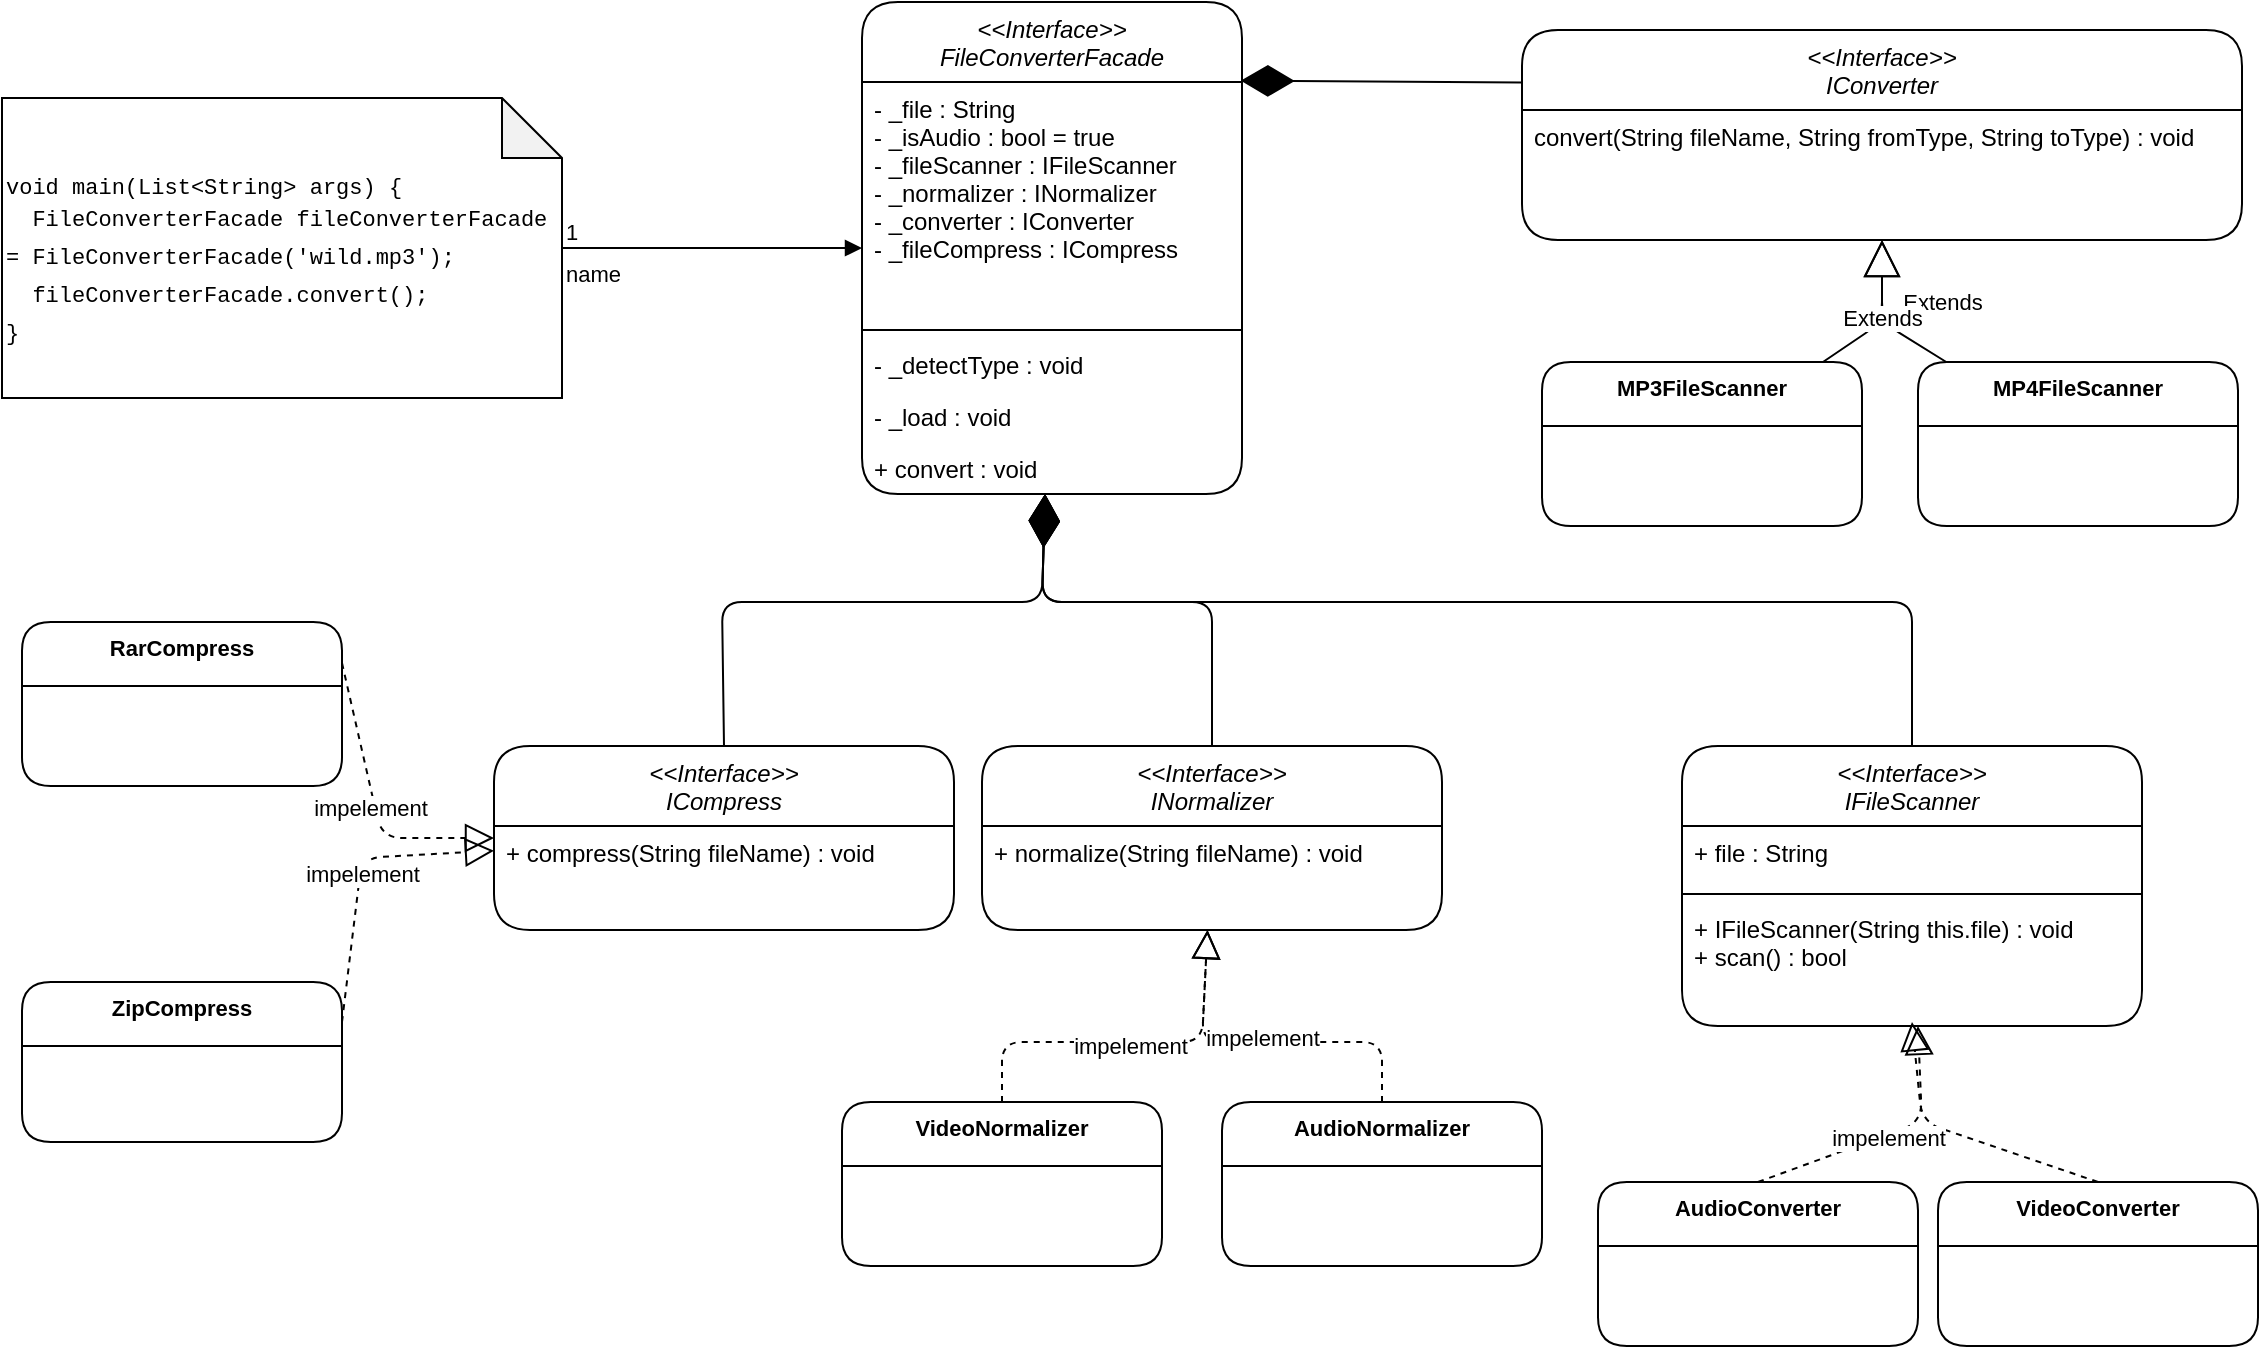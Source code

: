<mxfile version="17.1.5" type="device"><diagram id="C5RBs43oDa-KdzZeNtuy" name="Page-1"><mxGraphModel dx="2310" dy="781" grid="1" gridSize="10" guides="1" tooltips="1" connect="1" arrows="1" fold="1" page="1" pageScale="1" pageWidth="827" pageHeight="1169" background="#ffffff" math="0" shadow="0"><root><mxCell id="WIyWlLk6GJQsqaUBKTNV-0"/><mxCell id="WIyWlLk6GJQsqaUBKTNV-1" parent="WIyWlLk6GJQsqaUBKTNV-0"/><mxCell id="zkfFHV4jXpPFQw0GAbJ--0" value="&lt;&lt;Interface&gt;&gt;&#10;FileConverterFacade" style="swimlane;fontStyle=2;align=center;verticalAlign=top;childLayout=stackLayout;horizontal=1;startSize=40;horizontalStack=0;resizeParent=1;resizeLast=0;collapsible=1;marginBottom=0;rounded=1;shadow=0;strokeWidth=1;" parent="WIyWlLk6GJQsqaUBKTNV-1" vertex="1"><mxGeometry x="220" y="120" width="190" height="246" as="geometry"><mxRectangle x="230" y="140" width="160" height="26" as="alternateBounds"/></mxGeometry></mxCell><mxCell id="zkfFHV4jXpPFQw0GAbJ--3" value="- _file : String &#10;- _isAudio : bool = true&#10;- _fileScanner : IFileScanner&#10;- _normalizer : INormalizer &#10;- _converter : IConverter &#10;- _fileCompress : ICompress " style="text;align=left;verticalAlign=top;spacingLeft=4;spacingRight=4;overflow=hidden;rotatable=0;points=[[0,0.5],[1,0.5]];portConstraint=eastwest;rounded=1;shadow=0;html=0;" parent="zkfFHV4jXpPFQw0GAbJ--0" vertex="1"><mxGeometry y="40" width="190" height="120" as="geometry"/></mxCell><mxCell id="zkfFHV4jXpPFQw0GAbJ--4" value="" style="line;html=1;strokeWidth=1;align=left;verticalAlign=middle;spacingTop=-1;spacingLeft=3;spacingRight=3;rotatable=0;labelPosition=right;points=[];portConstraint=eastwest;rounded=1;" parent="zkfFHV4jXpPFQw0GAbJ--0" vertex="1"><mxGeometry y="160" width="190" height="8" as="geometry"/></mxCell><mxCell id="agL4e50-B4vyCpoJvvft-1" value="- _detectType : void " style="text;align=left;verticalAlign=top;spacingLeft=4;spacingRight=4;overflow=hidden;rotatable=0;points=[[0,0.5],[1,0.5]];portConstraint=eastwest;rounded=1;" vertex="1" parent="zkfFHV4jXpPFQw0GAbJ--0"><mxGeometry y="168" width="190" height="26" as="geometry"/></mxCell><mxCell id="zkfFHV4jXpPFQw0GAbJ--5" value="- _load : void" style="text;align=left;verticalAlign=top;spacingLeft=4;spacingRight=4;overflow=hidden;rotatable=0;points=[[0,0.5],[1,0.5]];portConstraint=eastwest;rounded=1;" parent="zkfFHV4jXpPFQw0GAbJ--0" vertex="1"><mxGeometry y="194" width="190" height="26" as="geometry"/></mxCell><mxCell id="agL4e50-B4vyCpoJvvft-0" value="+ convert : void" style="text;align=left;verticalAlign=top;spacingLeft=4;spacingRight=4;overflow=hidden;rotatable=0;points=[[0,0.5],[1,0.5]];portConstraint=eastwest;rounded=1;" vertex="1" parent="zkfFHV4jXpPFQw0GAbJ--0"><mxGeometry y="220" width="190" height="26" as="geometry"/></mxCell><mxCell id="agL4e50-B4vyCpoJvvft-2" value="&lt;font style=&quot;font-size: 11px&quot;&gt;&lt;br&gt;&lt;span style=&quot;font-family: &amp;#34;consolas&amp;#34; , &amp;#34;courier new&amp;#34; , monospace&quot;&gt;void&lt;/span&gt;&lt;span style=&quot;font-family: &amp;#34;consolas&amp;#34; , &amp;#34;courier new&amp;#34; , monospace&quot;&gt; &lt;/span&gt;&lt;span style=&quot;font-family: &amp;#34;consolas&amp;#34; , &amp;#34;courier new&amp;#34; , monospace&quot;&gt;main&lt;/span&gt;&lt;span style=&quot;font-family: &amp;#34;consolas&amp;#34; , &amp;#34;courier new&amp;#34; , monospace&quot;&gt;(&lt;/span&gt;&lt;span style=&quot;font-family: &amp;#34;consolas&amp;#34; , &amp;#34;courier new&amp;#34; , monospace&quot;&gt;List&lt;/span&gt;&lt;span style=&quot;font-family: &amp;#34;consolas&amp;#34; , &amp;#34;courier new&amp;#34; , monospace&quot;&gt;&amp;lt;&lt;/span&gt;&lt;span style=&quot;font-family: &amp;#34;consolas&amp;#34; , &amp;#34;courier new&amp;#34; , monospace&quot;&gt;String&lt;/span&gt;&lt;span style=&quot;font-family: &amp;#34;consolas&amp;#34; , &amp;#34;courier new&amp;#34; , monospace&quot;&gt;&amp;gt; &lt;/span&gt;&lt;span style=&quot;font-family: &amp;#34;consolas&amp;#34; , &amp;#34;courier new&amp;#34; , monospace&quot;&gt;args&lt;/span&gt;&lt;span style=&quot;font-family: &amp;#34;consolas&amp;#34; , &amp;#34;courier new&amp;#34; , monospace&quot;&gt;) {&lt;/span&gt;&lt;br&gt;&lt;/font&gt;&lt;div style=&quot;font-family: &amp;#34;consolas&amp;#34; , &amp;#34;courier new&amp;#34; , monospace ; font-weight: normal ; line-height: 19px ; font-size: 11px&quot;&gt;&lt;div&gt;&lt;font style=&quot;font-size: 11px&quot;&gt;&amp;nbsp; FileConverterFacade fileConverterFacade = FileConverterFacade('wild.mp3');&lt;/font&gt;&lt;/div&gt;&lt;div&gt;&lt;font style=&quot;font-size: 11px&quot;&gt;&amp;nbsp; fileConverterFacade.convert();&lt;/font&gt;&lt;/div&gt;&lt;div&gt;&lt;font style=&quot;font-size: 11px&quot;&gt;}&lt;/font&gt;&lt;/div&gt;&lt;/div&gt;" style="shape=note;whiteSpace=wrap;html=1;backgroundOutline=1;darkOpacity=0.05;rounded=1;align=left;" vertex="1" parent="WIyWlLk6GJQsqaUBKTNV-1"><mxGeometry x="-210" y="168" width="280" height="150" as="geometry"/></mxCell><mxCell id="agL4e50-B4vyCpoJvvft-3" value="name" style="endArrow=block;endFill=1;html=1;edgeStyle=orthogonalEdgeStyle;align=left;verticalAlign=top;rounded=1;fontSize=11;fontColor=#000000;" edge="1" parent="WIyWlLk6GJQsqaUBKTNV-1" source="agL4e50-B4vyCpoJvvft-2" target="zkfFHV4jXpPFQw0GAbJ--0"><mxGeometry x="-1" relative="1" as="geometry"><mxPoint x="150" y="400" as="sourcePoint"/><mxPoint x="230" y="280" as="targetPoint"/></mxGeometry></mxCell><mxCell id="agL4e50-B4vyCpoJvvft-4" value="1" style="edgeLabel;resizable=0;html=1;align=left;verticalAlign=bottom;rounded=1;labelBackgroundColor=none;fontSize=11;fontColor=#000000;" connectable="0" vertex="1" parent="agL4e50-B4vyCpoJvvft-3"><mxGeometry x="-1" relative="1" as="geometry"/></mxCell><mxCell id="agL4e50-B4vyCpoJvvft-5" value="&lt;&lt;Interface&gt;&gt;&#10;IFileScanner" style="swimlane;fontStyle=2;align=center;verticalAlign=top;childLayout=stackLayout;horizontal=1;startSize=40;horizontalStack=0;resizeParent=1;resizeLast=0;collapsible=1;marginBottom=0;rounded=1;shadow=0;strokeWidth=1;" vertex="1" parent="WIyWlLk6GJQsqaUBKTNV-1"><mxGeometry x="630" y="492" width="230" height="140" as="geometry"><mxRectangle x="230" y="140" width="160" height="26" as="alternateBounds"/></mxGeometry></mxCell><mxCell id="agL4e50-B4vyCpoJvvft-6" value="+ file : String" style="text;align=left;verticalAlign=top;spacingLeft=4;spacingRight=4;overflow=hidden;rotatable=0;points=[[0,0.5],[1,0.5]];portConstraint=eastwest;rounded=1;shadow=0;html=0;" vertex="1" parent="agL4e50-B4vyCpoJvvft-5"><mxGeometry y="40" width="230" height="30" as="geometry"/></mxCell><mxCell id="agL4e50-B4vyCpoJvvft-7" value="" style="line;html=1;strokeWidth=1;align=left;verticalAlign=middle;spacingTop=-1;spacingLeft=3;spacingRight=3;rotatable=0;labelPosition=right;points=[];portConstraint=eastwest;rounded=1;" vertex="1" parent="agL4e50-B4vyCpoJvvft-5"><mxGeometry y="70" width="230" height="8" as="geometry"/></mxCell><mxCell id="agL4e50-B4vyCpoJvvft-8" value="+ IFileScanner(String this.file) : void &#10;+ scan() : bool " style="text;align=left;verticalAlign=top;spacingLeft=4;spacingRight=4;overflow=hidden;rotatable=0;points=[[0,0.5],[1,0.5]];portConstraint=eastwest;rounded=1;" vertex="1" parent="agL4e50-B4vyCpoJvvft-5"><mxGeometry y="78" width="230" height="52" as="geometry"/></mxCell><mxCell id="agL4e50-B4vyCpoJvvft-11" value="&lt;&lt;Interface&gt;&gt;&#10;INormalizer" style="swimlane;fontStyle=2;align=center;verticalAlign=top;childLayout=stackLayout;horizontal=1;startSize=40;horizontalStack=0;resizeParent=1;resizeLast=0;collapsible=1;marginBottom=0;rounded=1;shadow=0;strokeWidth=1;" vertex="1" parent="WIyWlLk6GJQsqaUBKTNV-1"><mxGeometry x="280" y="492" width="230" height="92" as="geometry"><mxRectangle x="230" y="140" width="160" height="26" as="alternateBounds"/></mxGeometry></mxCell><mxCell id="agL4e50-B4vyCpoJvvft-14" value="+ normalize(String fileName) : void " style="text;align=left;verticalAlign=top;spacingLeft=4;spacingRight=4;overflow=hidden;rotatable=0;points=[[0,0.5],[1,0.5]];portConstraint=eastwest;rounded=1;" vertex="1" parent="agL4e50-B4vyCpoJvvft-11"><mxGeometry y="40" width="230" height="52" as="geometry"/></mxCell><mxCell id="agL4e50-B4vyCpoJvvft-15" value="&lt;&lt;Interface&gt;&gt;&#10;IConverter" style="swimlane;fontStyle=2;align=center;verticalAlign=top;childLayout=stackLayout;horizontal=1;startSize=40;horizontalStack=0;resizeParent=1;resizeLast=0;collapsible=1;marginBottom=0;rounded=1;shadow=0;strokeWidth=1;" vertex="1" parent="WIyWlLk6GJQsqaUBKTNV-1"><mxGeometry x="550" y="134" width="360" height="105" as="geometry"><mxRectangle x="230" y="140" width="160" height="26" as="alternateBounds"/></mxGeometry></mxCell><mxCell id="agL4e50-B4vyCpoJvvft-18" value="convert(String fileName, String fromType, String toType) : void " style="text;align=left;verticalAlign=top;spacingLeft=4;spacingRight=4;overflow=hidden;rotatable=0;points=[[0,0.5],[1,0.5]];portConstraint=eastwest;rounded=1;" vertex="1" parent="agL4e50-B4vyCpoJvvft-15"><mxGeometry y="40" width="360" height="52" as="geometry"/></mxCell><mxCell id="agL4e50-B4vyCpoJvvft-19" value="&lt;&lt;Interface&gt;&gt;&#10;ICompress" style="swimlane;fontStyle=2;align=center;verticalAlign=top;childLayout=stackLayout;horizontal=1;startSize=40;horizontalStack=0;resizeParent=1;resizeLast=0;collapsible=1;marginBottom=0;rounded=1;shadow=0;strokeWidth=1;" vertex="1" parent="WIyWlLk6GJQsqaUBKTNV-1"><mxGeometry x="36" y="492" width="230" height="92" as="geometry"><mxRectangle x="230" y="140" width="160" height="26" as="alternateBounds"/></mxGeometry></mxCell><mxCell id="agL4e50-B4vyCpoJvvft-22" value="+ compress(String fileName) : void " style="text;align=left;verticalAlign=top;spacingLeft=4;spacingRight=4;overflow=hidden;rotatable=0;points=[[0,0.5],[1,0.5]];portConstraint=eastwest;rounded=1;" vertex="1" parent="agL4e50-B4vyCpoJvvft-19"><mxGeometry y="40" width="230" height="52" as="geometry"/></mxCell><mxCell id="agL4e50-B4vyCpoJvvft-23" value="" style="endArrow=diamondThin;endFill=1;endSize=24;html=1;rounded=1;fontSize=11;fontColor=#000000;exitX=0.5;exitY=0;exitDx=0;exitDy=0;" edge="1" parent="WIyWlLk6GJQsqaUBKTNV-1" source="agL4e50-B4vyCpoJvvft-5" target="zkfFHV4jXpPFQw0GAbJ--0"><mxGeometry width="160" relative="1" as="geometry"><mxPoint x="460" y="280" as="sourcePoint"/><mxPoint x="620" y="280" as="targetPoint"/><Array as="points"><mxPoint x="745" y="420"/><mxPoint x="310" y="420"/></Array></mxGeometry></mxCell><mxCell id="agL4e50-B4vyCpoJvvft-24" value="" style="endArrow=diamondThin;endFill=1;endSize=24;html=1;rounded=1;fontSize=11;fontColor=#000000;exitX=0.5;exitY=0;exitDx=0;exitDy=0;" edge="1" parent="WIyWlLk6GJQsqaUBKTNV-1" source="agL4e50-B4vyCpoJvvft-19" target="zkfFHV4jXpPFQw0GAbJ--0"><mxGeometry width="160" relative="1" as="geometry"><mxPoint x="220.001" y="433.18" as="sourcePoint"/><mxPoint x="56.16" y="330.004" as="targetPoint"/><Array as="points"><mxPoint x="150" y="420"/><mxPoint x="310" y="420"/></Array></mxGeometry></mxCell><mxCell id="agL4e50-B4vyCpoJvvft-26" value="" style="endArrow=diamondThin;endFill=1;endSize=24;html=1;rounded=1;fontSize=11;fontColor=#000000;exitX=0;exitY=0.25;exitDx=0;exitDy=0;entryX=0.997;entryY=0.16;entryDx=0;entryDy=0;entryPerimeter=0;" edge="1" parent="WIyWlLk6GJQsqaUBKTNV-1" source="agL4e50-B4vyCpoJvvft-15" target="zkfFHV4jXpPFQw0GAbJ--0"><mxGeometry width="160" relative="1" as="geometry"><mxPoint x="503.841" y="522" as="sourcePoint"/><mxPoint x="340.0" y="418.824" as="targetPoint"/><Array as="points"/></mxGeometry></mxCell><mxCell id="agL4e50-B4vyCpoJvvft-25" value="" style="endArrow=diamondThin;endFill=1;endSize=24;html=1;rounded=1;fontSize=11;fontColor=#000000;exitX=0.5;exitY=0;exitDx=0;exitDy=0;" edge="1" parent="WIyWlLk6GJQsqaUBKTNV-1" source="agL4e50-B4vyCpoJvvft-11" target="zkfFHV4jXpPFQw0GAbJ--0"><mxGeometry width="160" relative="1" as="geometry"><mxPoint x="203.841" y="512.59" as="sourcePoint"/><mxPoint x="40.0" y="409.414" as="targetPoint"/><Array as="points"><mxPoint x="395" y="420"/><mxPoint x="310" y="420"/></Array></mxGeometry></mxCell><mxCell id="agL4e50-B4vyCpoJvvft-27" value="VideoNormalizer" style="swimlane;fontStyle=1;align=center;verticalAlign=top;childLayout=stackLayout;horizontal=1;startSize=32;horizontalStack=0;resizeParent=1;resizeParentMax=0;resizeLast=0;collapsible=1;marginBottom=0;rounded=1;labelBackgroundColor=none;fontSize=11;fontColor=#000000;" vertex="1" parent="WIyWlLk6GJQsqaUBKTNV-1"><mxGeometry x="210" y="670" width="160" height="82" as="geometry"/></mxCell><mxCell id="agL4e50-B4vyCpoJvvft-31" value="AudioNormalizer" style="swimlane;fontStyle=1;align=center;verticalAlign=top;childLayout=stackLayout;horizontal=1;startSize=32;horizontalStack=0;resizeParent=1;resizeParentMax=0;resizeLast=0;collapsible=1;marginBottom=0;rounded=1;labelBackgroundColor=none;fontSize=11;fontColor=#000000;" vertex="1" parent="WIyWlLk6GJQsqaUBKTNV-1"><mxGeometry x="400" y="670" width="160" height="82" as="geometry"/></mxCell><mxCell id="agL4e50-B4vyCpoJvvft-32" value="ZipCompress" style="swimlane;fontStyle=1;align=center;verticalAlign=top;childLayout=stackLayout;horizontal=1;startSize=32;horizontalStack=0;resizeParent=1;resizeParentMax=0;resizeLast=0;collapsible=1;marginBottom=0;rounded=1;labelBackgroundColor=none;fontSize=11;fontColor=#000000;" vertex="1" parent="WIyWlLk6GJQsqaUBKTNV-1"><mxGeometry x="-200" y="610" width="160" height="80" as="geometry"/></mxCell><mxCell id="agL4e50-B4vyCpoJvvft-33" value="RarCompress" style="swimlane;fontStyle=1;align=center;verticalAlign=top;childLayout=stackLayout;horizontal=1;startSize=32;horizontalStack=0;resizeParent=1;resizeParentMax=0;resizeLast=0;collapsible=1;marginBottom=0;rounded=1;labelBackgroundColor=none;fontSize=11;fontColor=#000000;" vertex="1" parent="WIyWlLk6GJQsqaUBKTNV-1"><mxGeometry x="-200" y="430" width="160" height="82" as="geometry"/></mxCell><mxCell id="agL4e50-B4vyCpoJvvft-34" value="AudioConverter" style="swimlane;fontStyle=1;align=center;verticalAlign=top;childLayout=stackLayout;horizontal=1;startSize=32;horizontalStack=0;resizeParent=1;resizeParentMax=0;resizeLast=0;collapsible=1;marginBottom=0;rounded=1;labelBackgroundColor=none;fontSize=11;fontColor=#000000;" vertex="1" parent="WIyWlLk6GJQsqaUBKTNV-1"><mxGeometry x="588" y="710" width="160" height="82" as="geometry"/></mxCell><mxCell id="agL4e50-B4vyCpoJvvft-35" value="VideoConverter" style="swimlane;fontStyle=1;align=center;verticalAlign=top;childLayout=stackLayout;horizontal=1;startSize=32;horizontalStack=0;resizeParent=1;resizeParentMax=0;resizeLast=0;collapsible=1;marginBottom=0;rounded=1;labelBackgroundColor=none;fontSize=11;fontColor=#000000;" vertex="1" parent="WIyWlLk6GJQsqaUBKTNV-1"><mxGeometry x="758" y="710" width="160" height="82" as="geometry"/></mxCell><mxCell id="agL4e50-B4vyCpoJvvft-36" value="MP3FileScanner" style="swimlane;fontStyle=1;align=center;verticalAlign=top;childLayout=stackLayout;horizontal=1;startSize=32;horizontalStack=0;resizeParent=1;resizeParentMax=0;resizeLast=0;collapsible=1;marginBottom=0;rounded=1;labelBackgroundColor=none;fontSize=11;fontColor=#000000;" vertex="1" parent="WIyWlLk6GJQsqaUBKTNV-1"><mxGeometry x="560" y="300" width="160" height="82" as="geometry"/></mxCell><mxCell id="agL4e50-B4vyCpoJvvft-37" value="MP4FileScanner" style="swimlane;fontStyle=1;align=center;verticalAlign=top;childLayout=stackLayout;horizontal=1;startSize=32;horizontalStack=0;resizeParent=1;resizeParentMax=0;resizeLast=0;collapsible=1;marginBottom=0;rounded=1;labelBackgroundColor=none;fontSize=11;fontColor=#000000;" vertex="1" parent="WIyWlLk6GJQsqaUBKTNV-1"><mxGeometry x="748" y="300" width="160" height="82" as="geometry"/></mxCell><mxCell id="agL4e50-B4vyCpoJvvft-38" value="Extends" style="endArrow=block;endSize=16;endFill=0;html=1;rounded=1;fontSize=11;fontColor=#000000;" edge="1" parent="WIyWlLk6GJQsqaUBKTNV-1" source="agL4e50-B4vyCpoJvvft-36" target="agL4e50-B4vyCpoJvvft-15"><mxGeometry x="0.191" y="-30" width="160" relative="1" as="geometry"><mxPoint x="600" y="290" as="sourcePoint"/><mxPoint x="760" y="290" as="targetPoint"/><Array as="points"><mxPoint x="730" y="280"/></Array><mxPoint as="offset"/></mxGeometry></mxCell><mxCell id="agL4e50-B4vyCpoJvvft-39" value="Extends" style="endArrow=block;endSize=16;endFill=0;html=1;rounded=1;fontSize=11;fontColor=#000000;" edge="1" parent="WIyWlLk6GJQsqaUBKTNV-1" source="agL4e50-B4vyCpoJvvft-37" target="agL4e50-B4vyCpoJvvft-15"><mxGeometry width="160" relative="1" as="geometry"><mxPoint x="683.682" y="294" as="sourcePoint"/><mxPoint x="709.675" y="249" as="targetPoint"/><Array as="points"><mxPoint x="730" y="280"/></Array></mxGeometry></mxCell><mxCell id="agL4e50-B4vyCpoJvvft-40" value="" style="endArrow=block;dashed=1;endFill=0;endSize=12;html=1;rounded=1;fontSize=11;fontColor=#000000;exitX=0.5;exitY=0;exitDx=0;exitDy=0;" edge="1" parent="WIyWlLk6GJQsqaUBKTNV-1" source="agL4e50-B4vyCpoJvvft-35"><mxGeometry width="160" relative="1" as="geometry"><mxPoint x="660" y="720" as="sourcePoint"/><mxPoint x="745" y="630" as="targetPoint"/><Array as="points"><mxPoint x="750" y="680"/></Array></mxGeometry></mxCell><mxCell id="agL4e50-B4vyCpoJvvft-41" value="" style="endArrow=block;dashed=1;endFill=0;endSize=12;html=1;rounded=1;fontSize=11;fontColor=#000000;exitX=0.5;exitY=0;exitDx=0;exitDy=0;" edge="1" parent="WIyWlLk6GJQsqaUBKTNV-1" source="agL4e50-B4vyCpoJvvft-34" target="agL4e50-B4vyCpoJvvft-5"><mxGeometry width="160" relative="1" as="geometry"><mxPoint x="797.183" y="720.0" as="sourcePoint"/><mxPoint x="757.966" y="642" as="targetPoint"/><Array as="points"><mxPoint x="750" y="680"/></Array></mxGeometry></mxCell><mxCell id="agL4e50-B4vyCpoJvvft-42" value="impelement" style="edgeLabel;html=1;align=center;verticalAlign=middle;resizable=0;points=[];fontSize=11;fontColor=#000000;" vertex="1" connectable="0" parent="agL4e50-B4vyCpoJvvft-41"><mxGeometry x="0.017" y="-2" relative="1" as="geometry"><mxPoint x="-1" as="offset"/></mxGeometry></mxCell><mxCell id="agL4e50-B4vyCpoJvvft-43" value="" style="endArrow=block;dashed=1;endFill=0;endSize=12;html=1;rounded=1;fontSize=11;fontColor=#000000;exitX=0.5;exitY=0;exitDx=0;exitDy=0;" edge="1" parent="WIyWlLk6GJQsqaUBKTNV-1" source="agL4e50-B4vyCpoJvvft-27" target="agL4e50-B4vyCpoJvvft-11"><mxGeometry width="160" relative="1" as="geometry"><mxPoint x="290" y="648.0" as="sourcePoint"/><mxPoint x="369.966" y="570" as="targetPoint"/><Array as="points"><mxPoint x="290" y="640"/><mxPoint x="390" y="640"/></Array></mxGeometry></mxCell><mxCell id="agL4e50-B4vyCpoJvvft-44" value="impelement" style="edgeLabel;html=1;align=center;verticalAlign=middle;resizable=0;points=[];fontSize=11;fontColor=#000000;" vertex="1" connectable="0" parent="agL4e50-B4vyCpoJvvft-43"><mxGeometry x="0.017" y="-2" relative="1" as="geometry"><mxPoint x="-1" as="offset"/></mxGeometry></mxCell><mxCell id="agL4e50-B4vyCpoJvvft-45" value="" style="endArrow=block;dashed=1;endFill=0;endSize=12;html=1;rounded=1;fontSize=11;fontColor=#000000;" edge="1" parent="WIyWlLk6GJQsqaUBKTNV-1" source="agL4e50-B4vyCpoJvvft-31" target="agL4e50-B4vyCpoJvvft-11"><mxGeometry width="160" relative="1" as="geometry"><mxPoint x="300" y="680.0" as="sourcePoint"/><mxPoint x="393.5" y="594" as="targetPoint"/><Array as="points"><mxPoint x="480" y="640"/><mxPoint x="390" y="640"/></Array></mxGeometry></mxCell><mxCell id="agL4e50-B4vyCpoJvvft-46" value="impelement" style="edgeLabel;html=1;align=center;verticalAlign=middle;resizable=0;points=[];fontSize=11;fontColor=#000000;" vertex="1" connectable="0" parent="agL4e50-B4vyCpoJvvft-45"><mxGeometry x="0.017" y="-2" relative="1" as="geometry"><mxPoint x="-1" as="offset"/></mxGeometry></mxCell><mxCell id="agL4e50-B4vyCpoJvvft-47" value="" style="endArrow=block;dashed=1;endFill=0;endSize=12;html=1;rounded=1;fontSize=11;fontColor=#000000;exitX=1;exitY=0.25;exitDx=0;exitDy=0;" edge="1" parent="WIyWlLk6GJQsqaUBKTNV-1" source="agL4e50-B4vyCpoJvvft-33" target="agL4e50-B4vyCpoJvvft-19"><mxGeometry width="160" relative="1" as="geometry"><mxPoint x="-90" y="468.0" as="sourcePoint"/><mxPoint x="12.745" y="382" as="targetPoint"/><Array as="points"><mxPoint x="-20" y="538"/></Array></mxGeometry></mxCell><mxCell id="agL4e50-B4vyCpoJvvft-48" value="impelement" style="edgeLabel;html=1;align=center;verticalAlign=middle;resizable=0;points=[];fontSize=11;fontColor=#000000;" vertex="1" connectable="0" parent="agL4e50-B4vyCpoJvvft-47"><mxGeometry x="0.017" y="-2" relative="1" as="geometry"><mxPoint x="-1" as="offset"/></mxGeometry></mxCell><mxCell id="agL4e50-B4vyCpoJvvft-49" value="" style="endArrow=block;dashed=1;endFill=0;endSize=12;html=1;rounded=1;fontSize=11;fontColor=#000000;exitX=1;exitY=0.25;exitDx=0;exitDy=0;" edge="1" parent="WIyWlLk6GJQsqaUBKTNV-1" source="agL4e50-B4vyCpoJvvft-32" target="agL4e50-B4vyCpoJvvft-19"><mxGeometry width="160" relative="1" as="geometry"><mxPoint x="-30" y="460.5" as="sourcePoint"/><mxPoint x="46" y="548" as="targetPoint"/><Array as="points"><mxPoint x="-30" y="548"/></Array></mxGeometry></mxCell><mxCell id="agL4e50-B4vyCpoJvvft-50" value="impelement" style="edgeLabel;html=1;align=center;verticalAlign=middle;resizable=0;points=[];fontSize=11;fontColor=#000000;" vertex="1" connectable="0" parent="agL4e50-B4vyCpoJvvft-49"><mxGeometry x="0.017" y="-2" relative="1" as="geometry"><mxPoint x="-1" as="offset"/></mxGeometry></mxCell></root></mxGraphModel></diagram></mxfile>